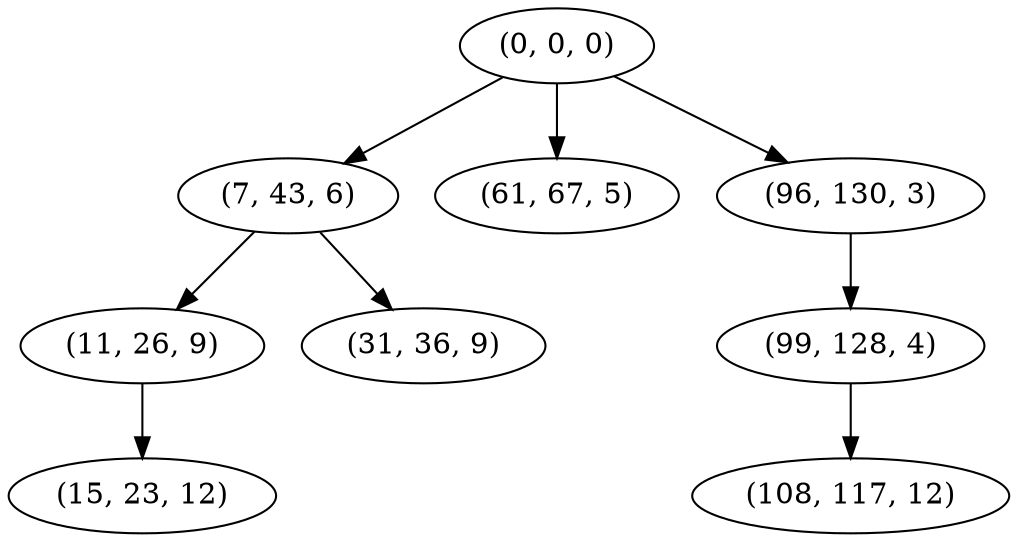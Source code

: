 digraph tree {
    "(0, 0, 0)";
    "(7, 43, 6)";
    "(11, 26, 9)";
    "(15, 23, 12)";
    "(31, 36, 9)";
    "(61, 67, 5)";
    "(96, 130, 3)";
    "(99, 128, 4)";
    "(108, 117, 12)";
    "(0, 0, 0)" -> "(7, 43, 6)";
    "(0, 0, 0)" -> "(61, 67, 5)";
    "(0, 0, 0)" -> "(96, 130, 3)";
    "(7, 43, 6)" -> "(11, 26, 9)";
    "(7, 43, 6)" -> "(31, 36, 9)";
    "(11, 26, 9)" -> "(15, 23, 12)";
    "(96, 130, 3)" -> "(99, 128, 4)";
    "(99, 128, 4)" -> "(108, 117, 12)";
}
